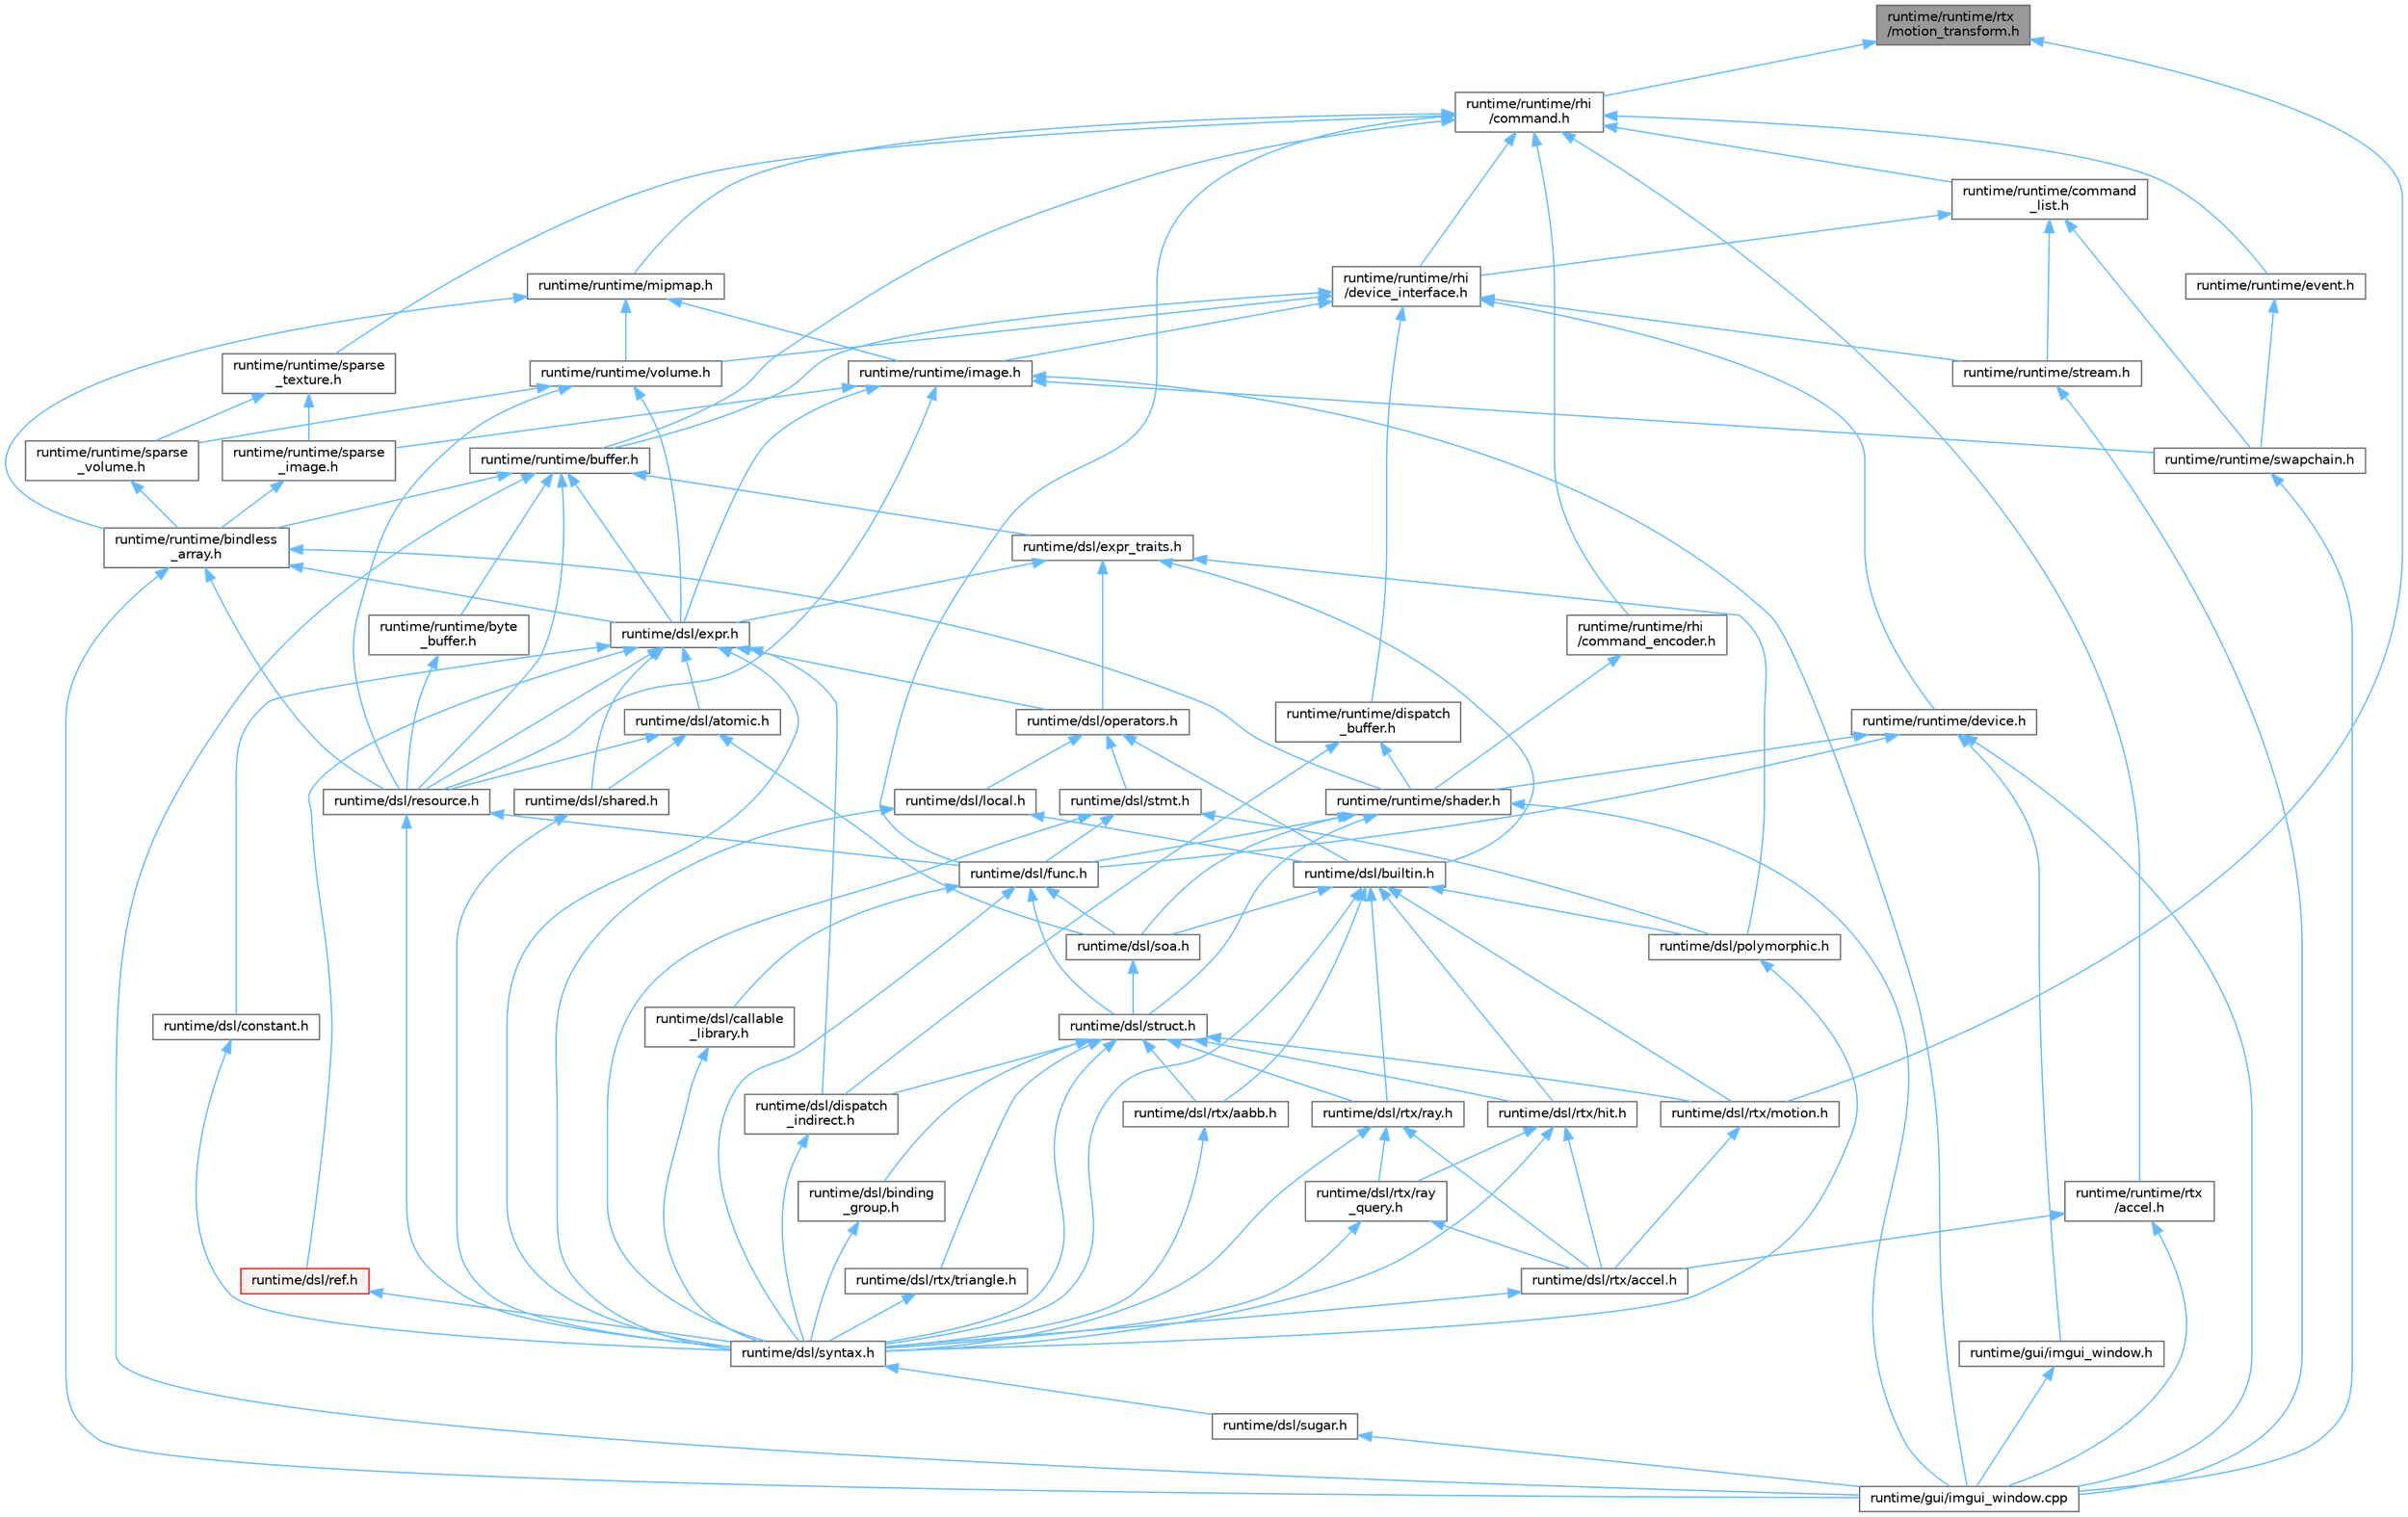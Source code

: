 digraph "runtime/runtime/rtx/motion_transform.h"
{
 // LATEX_PDF_SIZE
  bgcolor="transparent";
  edge [fontname=Helvetica,fontsize=10,labelfontname=Helvetica,labelfontsize=10];
  node [fontname=Helvetica,fontsize=10,shape=box,height=0.2,width=0.4];
  Node1 [id="Node000001",label="runtime/runtime/rtx\l/motion_transform.h",height=0.2,width=0.4,color="gray40", fillcolor="grey60", style="filled", fontcolor="black",tooltip=" "];
  Node1 -> Node2 [id="edge1_Node000001_Node000002",dir="back",color="steelblue1",style="solid",tooltip=" "];
  Node2 [id="Node000002",label="runtime/dsl/rtx/motion.h",height=0.2,width=0.4,color="grey40", fillcolor="white", style="filled",URL="$motion_8h.html",tooltip=" "];
  Node2 -> Node3 [id="edge2_Node000002_Node000003",dir="back",color="steelblue1",style="solid",tooltip=" "];
  Node3 [id="Node000003",label="runtime/dsl/rtx/accel.h",height=0.2,width=0.4,color="grey40", fillcolor="white", style="filled",URL="$dsl_2rtx_2accel_8h.html",tooltip=" "];
  Node3 -> Node4 [id="edge3_Node000003_Node000004",dir="back",color="steelblue1",style="solid",tooltip=" "];
  Node4 [id="Node000004",label="runtime/dsl/syntax.h",height=0.2,width=0.4,color="grey40", fillcolor="white", style="filled",URL="$syntax_8h.html",tooltip=" "];
  Node4 -> Node5 [id="edge4_Node000004_Node000005",dir="back",color="steelblue1",style="solid",tooltip=" "];
  Node5 [id="Node000005",label="runtime/dsl/sugar.h",height=0.2,width=0.4,color="grey40", fillcolor="white", style="filled",URL="$sugar_8h.html",tooltip=" "];
  Node5 -> Node6 [id="edge5_Node000005_Node000006",dir="back",color="steelblue1",style="solid",tooltip=" "];
  Node6 [id="Node000006",label="runtime/gui/imgui_window.cpp",height=0.2,width=0.4,color="grey40", fillcolor="white", style="filled",URL="$imgui__window_8cpp.html",tooltip=" "];
  Node1 -> Node7 [id="edge6_Node000001_Node000007",dir="back",color="steelblue1",style="solid",tooltip=" "];
  Node7 [id="Node000007",label="runtime/runtime/rhi\l/command.h",height=0.2,width=0.4,color="grey40", fillcolor="white", style="filled",URL="$command_8h.html",tooltip=" "];
  Node7 -> Node8 [id="edge7_Node000007_Node000008",dir="back",color="steelblue1",style="solid",tooltip=" "];
  Node8 [id="Node000008",label="runtime/dsl/func.h",height=0.2,width=0.4,color="grey40", fillcolor="white", style="filled",URL="$func_8h.html",tooltip=" "];
  Node8 -> Node9 [id="edge8_Node000008_Node000009",dir="back",color="steelblue1",style="solid",tooltip=" "];
  Node9 [id="Node000009",label="runtime/dsl/callable\l_library.h",height=0.2,width=0.4,color="grey40", fillcolor="white", style="filled",URL="$dsl_2callable__library_8h.html",tooltip=" "];
  Node9 -> Node4 [id="edge9_Node000009_Node000004",dir="back",color="steelblue1",style="solid",tooltip=" "];
  Node8 -> Node10 [id="edge10_Node000008_Node000010",dir="back",color="steelblue1",style="solid",tooltip=" "];
  Node10 [id="Node000010",label="runtime/dsl/soa.h",height=0.2,width=0.4,color="grey40", fillcolor="white", style="filled",URL="$soa_8h.html",tooltip=" "];
  Node10 -> Node11 [id="edge11_Node000010_Node000011",dir="back",color="steelblue1",style="solid",tooltip=" "];
  Node11 [id="Node000011",label="runtime/dsl/struct.h",height=0.2,width=0.4,color="grey40", fillcolor="white", style="filled",URL="$struct_8h.html",tooltip=" "];
  Node11 -> Node12 [id="edge12_Node000011_Node000012",dir="back",color="steelblue1",style="solid",tooltip=" "];
  Node12 [id="Node000012",label="runtime/dsl/binding\l_group.h",height=0.2,width=0.4,color="grey40", fillcolor="white", style="filled",URL="$binding__group_8h.html",tooltip=" "];
  Node12 -> Node4 [id="edge13_Node000012_Node000004",dir="back",color="steelblue1",style="solid",tooltip=" "];
  Node11 -> Node13 [id="edge14_Node000011_Node000013",dir="back",color="steelblue1",style="solid",tooltip=" "];
  Node13 [id="Node000013",label="runtime/dsl/dispatch\l_indirect.h",height=0.2,width=0.4,color="grey40", fillcolor="white", style="filled",URL="$dispatch__indirect_8h.html",tooltip=" "];
  Node13 -> Node4 [id="edge15_Node000013_Node000004",dir="back",color="steelblue1",style="solid",tooltip=" "];
  Node11 -> Node14 [id="edge16_Node000011_Node000014",dir="back",color="steelblue1",style="solid",tooltip=" "];
  Node14 [id="Node000014",label="runtime/dsl/rtx/aabb.h",height=0.2,width=0.4,color="grey40", fillcolor="white", style="filled",URL="$dsl_2rtx_2aabb_8h.html",tooltip=" "];
  Node14 -> Node4 [id="edge17_Node000014_Node000004",dir="back",color="steelblue1",style="solid",tooltip=" "];
  Node11 -> Node15 [id="edge18_Node000011_Node000015",dir="back",color="steelblue1",style="solid",tooltip=" "];
  Node15 [id="Node000015",label="runtime/dsl/rtx/hit.h",height=0.2,width=0.4,color="grey40", fillcolor="white", style="filled",URL="$dsl_2rtx_2hit_8h.html",tooltip=" "];
  Node15 -> Node3 [id="edge19_Node000015_Node000003",dir="back",color="steelblue1",style="solid",tooltip=" "];
  Node15 -> Node16 [id="edge20_Node000015_Node000016",dir="back",color="steelblue1",style="solid",tooltip=" "];
  Node16 [id="Node000016",label="runtime/dsl/rtx/ray\l_query.h",height=0.2,width=0.4,color="grey40", fillcolor="white", style="filled",URL="$ray__query_8h.html",tooltip=" "];
  Node16 -> Node3 [id="edge21_Node000016_Node000003",dir="back",color="steelblue1",style="solid",tooltip=" "];
  Node16 -> Node4 [id="edge22_Node000016_Node000004",dir="back",color="steelblue1",style="solid",tooltip=" "];
  Node15 -> Node4 [id="edge23_Node000015_Node000004",dir="back",color="steelblue1",style="solid",tooltip=" "];
  Node11 -> Node2 [id="edge24_Node000011_Node000002",dir="back",color="steelblue1",style="solid",tooltip=" "];
  Node11 -> Node17 [id="edge25_Node000011_Node000017",dir="back",color="steelblue1",style="solid",tooltip=" "];
  Node17 [id="Node000017",label="runtime/dsl/rtx/ray.h",height=0.2,width=0.4,color="grey40", fillcolor="white", style="filled",URL="$dsl_2rtx_2ray_8h.html",tooltip=" "];
  Node17 -> Node3 [id="edge26_Node000017_Node000003",dir="back",color="steelblue1",style="solid",tooltip=" "];
  Node17 -> Node16 [id="edge27_Node000017_Node000016",dir="back",color="steelblue1",style="solid",tooltip=" "];
  Node17 -> Node4 [id="edge28_Node000017_Node000004",dir="back",color="steelblue1",style="solid",tooltip=" "];
  Node11 -> Node18 [id="edge29_Node000011_Node000018",dir="back",color="steelblue1",style="solid",tooltip=" "];
  Node18 [id="Node000018",label="runtime/dsl/rtx/triangle.h",height=0.2,width=0.4,color="grey40", fillcolor="white", style="filled",URL="$dsl_2rtx_2triangle_8h.html",tooltip=" "];
  Node18 -> Node4 [id="edge30_Node000018_Node000004",dir="back",color="steelblue1",style="solid",tooltip=" "];
  Node11 -> Node4 [id="edge31_Node000011_Node000004",dir="back",color="steelblue1",style="solid",tooltip=" "];
  Node8 -> Node11 [id="edge32_Node000008_Node000011",dir="back",color="steelblue1",style="solid",tooltip=" "];
  Node8 -> Node4 [id="edge33_Node000008_Node000004",dir="back",color="steelblue1",style="solid",tooltip=" "];
  Node7 -> Node19 [id="edge34_Node000007_Node000019",dir="back",color="steelblue1",style="solid",tooltip=" "];
  Node19 [id="Node000019",label="runtime/runtime/buffer.h",height=0.2,width=0.4,color="grey40", fillcolor="white", style="filled",URL="$buffer_8h.html",tooltip=" "];
  Node19 -> Node20 [id="edge35_Node000019_Node000020",dir="back",color="steelblue1",style="solid",tooltip=" "];
  Node20 [id="Node000020",label="runtime/dsl/expr.h",height=0.2,width=0.4,color="grey40", fillcolor="white", style="filled",URL="$expr_8h.html",tooltip=" "];
  Node20 -> Node21 [id="edge36_Node000020_Node000021",dir="back",color="steelblue1",style="solid",tooltip=" "];
  Node21 [id="Node000021",label="runtime/dsl/atomic.h",height=0.2,width=0.4,color="grey40", fillcolor="white", style="filled",URL="$dsl_2atomic_8h.html",tooltip=" "];
  Node21 -> Node22 [id="edge37_Node000021_Node000022",dir="back",color="steelblue1",style="solid",tooltip=" "];
  Node22 [id="Node000022",label="runtime/dsl/resource.h",height=0.2,width=0.4,color="grey40", fillcolor="white", style="filled",URL="$dsl_2resource_8h.html",tooltip=" "];
  Node22 -> Node8 [id="edge38_Node000022_Node000008",dir="back",color="steelblue1",style="solid",tooltip=" "];
  Node22 -> Node4 [id="edge39_Node000022_Node000004",dir="back",color="steelblue1",style="solid",tooltip=" "];
  Node21 -> Node23 [id="edge40_Node000021_Node000023",dir="back",color="steelblue1",style="solid",tooltip=" "];
  Node23 [id="Node000023",label="runtime/dsl/shared.h",height=0.2,width=0.4,color="grey40", fillcolor="white", style="filled",URL="$shared_8h.html",tooltip=" "];
  Node23 -> Node4 [id="edge41_Node000023_Node000004",dir="back",color="steelblue1",style="solid",tooltip=" "];
  Node21 -> Node10 [id="edge42_Node000021_Node000010",dir="back",color="steelblue1",style="solid",tooltip=" "];
  Node20 -> Node24 [id="edge43_Node000020_Node000024",dir="back",color="steelblue1",style="solid",tooltip=" "];
  Node24 [id="Node000024",label="runtime/dsl/constant.h",height=0.2,width=0.4,color="grey40", fillcolor="white", style="filled",URL="$constant_8h.html",tooltip=" "];
  Node24 -> Node4 [id="edge44_Node000024_Node000004",dir="back",color="steelblue1",style="solid",tooltip=" "];
  Node20 -> Node13 [id="edge45_Node000020_Node000013",dir="back",color="steelblue1",style="solid",tooltip=" "];
  Node20 -> Node25 [id="edge46_Node000020_Node000025",dir="back",color="steelblue1",style="solid",tooltip=" "];
  Node25 [id="Node000025",label="runtime/dsl/operators.h",height=0.2,width=0.4,color="grey40", fillcolor="white", style="filled",URL="$operators_8h.html",tooltip=" "];
  Node25 -> Node26 [id="edge47_Node000025_Node000026",dir="back",color="steelblue1",style="solid",tooltip=" "];
  Node26 [id="Node000026",label="runtime/dsl/builtin.h",height=0.2,width=0.4,color="grey40", fillcolor="white", style="filled",URL="$builtin_8h.html",tooltip=" "];
  Node26 -> Node27 [id="edge48_Node000026_Node000027",dir="back",color="steelblue1",style="solid",tooltip=" "];
  Node27 [id="Node000027",label="runtime/dsl/polymorphic.h",height=0.2,width=0.4,color="grey40", fillcolor="white", style="filled",URL="$polymorphic_8h.html",tooltip=" "];
  Node27 -> Node4 [id="edge49_Node000027_Node000004",dir="back",color="steelblue1",style="solid",tooltip=" "];
  Node26 -> Node14 [id="edge50_Node000026_Node000014",dir="back",color="steelblue1",style="solid",tooltip=" "];
  Node26 -> Node15 [id="edge51_Node000026_Node000015",dir="back",color="steelblue1",style="solid",tooltip=" "];
  Node26 -> Node2 [id="edge52_Node000026_Node000002",dir="back",color="steelblue1",style="solid",tooltip=" "];
  Node26 -> Node17 [id="edge53_Node000026_Node000017",dir="back",color="steelblue1",style="solid",tooltip=" "];
  Node26 -> Node10 [id="edge54_Node000026_Node000010",dir="back",color="steelblue1",style="solid",tooltip=" "];
  Node26 -> Node4 [id="edge55_Node000026_Node000004",dir="back",color="steelblue1",style="solid",tooltip=" "];
  Node25 -> Node28 [id="edge56_Node000025_Node000028",dir="back",color="steelblue1",style="solid",tooltip=" "];
  Node28 [id="Node000028",label="runtime/dsl/local.h",height=0.2,width=0.4,color="grey40", fillcolor="white", style="filled",URL="$local_8h.html",tooltip=" "];
  Node28 -> Node26 [id="edge57_Node000028_Node000026",dir="back",color="steelblue1",style="solid",tooltip=" "];
  Node28 -> Node4 [id="edge58_Node000028_Node000004",dir="back",color="steelblue1",style="solid",tooltip=" "];
  Node25 -> Node29 [id="edge59_Node000025_Node000029",dir="back",color="steelblue1",style="solid",tooltip=" "];
  Node29 [id="Node000029",label="runtime/dsl/stmt.h",height=0.2,width=0.4,color="grey40", fillcolor="white", style="filled",URL="$stmt_8h.html",tooltip=" "];
  Node29 -> Node8 [id="edge60_Node000029_Node000008",dir="back",color="steelblue1",style="solid",tooltip=" "];
  Node29 -> Node27 [id="edge61_Node000029_Node000027",dir="back",color="steelblue1",style="solid",tooltip=" "];
  Node29 -> Node4 [id="edge62_Node000029_Node000004",dir="back",color="steelblue1",style="solid",tooltip=" "];
  Node20 -> Node30 [id="edge63_Node000020_Node000030",dir="back",color="steelblue1",style="solid",tooltip=" "];
  Node30 [id="Node000030",label="runtime/dsl/ref.h",height=0.2,width=0.4,color="red", fillcolor="#FFF0F0", style="filled",URL="$ref_8h.html",tooltip=" "];
  Node30 -> Node4 [id="edge64_Node000030_Node000004",dir="back",color="steelblue1",style="solid",tooltip=" "];
  Node20 -> Node22 [id="edge65_Node000020_Node000022",dir="back",color="steelblue1",style="solid",tooltip=" "];
  Node20 -> Node23 [id="edge66_Node000020_Node000023",dir="back",color="steelblue1",style="solid",tooltip=" "];
  Node20 -> Node4 [id="edge67_Node000020_Node000004",dir="back",color="steelblue1",style="solid",tooltip=" "];
  Node19 -> Node33 [id="edge68_Node000019_Node000033",dir="back",color="steelblue1",style="solid",tooltip=" "];
  Node33 [id="Node000033",label="runtime/dsl/expr_traits.h",height=0.2,width=0.4,color="grey40", fillcolor="white", style="filled",URL="$expr__traits_8h.html",tooltip=" "];
  Node33 -> Node26 [id="edge69_Node000033_Node000026",dir="back",color="steelblue1",style="solid",tooltip=" "];
  Node33 -> Node20 [id="edge70_Node000033_Node000020",dir="back",color="steelblue1",style="solid",tooltip=" "];
  Node33 -> Node25 [id="edge71_Node000033_Node000025",dir="back",color="steelblue1",style="solid",tooltip=" "];
  Node33 -> Node27 [id="edge72_Node000033_Node000027",dir="back",color="steelblue1",style="solid",tooltip=" "];
  Node19 -> Node22 [id="edge73_Node000019_Node000022",dir="back",color="steelblue1",style="solid",tooltip=" "];
  Node19 -> Node6 [id="edge74_Node000019_Node000006",dir="back",color="steelblue1",style="solid",tooltip=" "];
  Node19 -> Node34 [id="edge75_Node000019_Node000034",dir="back",color="steelblue1",style="solid",tooltip=" "];
  Node34 [id="Node000034",label="runtime/runtime/bindless\l_array.h",height=0.2,width=0.4,color="grey40", fillcolor="white", style="filled",URL="$bindless__array_8h.html",tooltip=" "];
  Node34 -> Node20 [id="edge76_Node000034_Node000020",dir="back",color="steelblue1",style="solid",tooltip=" "];
  Node34 -> Node22 [id="edge77_Node000034_Node000022",dir="back",color="steelblue1",style="solid",tooltip=" "];
  Node34 -> Node6 [id="edge78_Node000034_Node000006",dir="back",color="steelblue1",style="solid",tooltip=" "];
  Node34 -> Node35 [id="edge79_Node000034_Node000035",dir="back",color="steelblue1",style="solid",tooltip=" "];
  Node35 [id="Node000035",label="runtime/runtime/shader.h",height=0.2,width=0.4,color="grey40", fillcolor="white", style="filled",URL="$shader_8h.html",tooltip=" "];
  Node35 -> Node8 [id="edge80_Node000035_Node000008",dir="back",color="steelblue1",style="solid",tooltip=" "];
  Node35 -> Node10 [id="edge81_Node000035_Node000010",dir="back",color="steelblue1",style="solid",tooltip=" "];
  Node35 -> Node11 [id="edge82_Node000035_Node000011",dir="back",color="steelblue1",style="solid",tooltip=" "];
  Node35 -> Node6 [id="edge83_Node000035_Node000006",dir="back",color="steelblue1",style="solid",tooltip=" "];
  Node19 -> Node36 [id="edge84_Node000019_Node000036",dir="back",color="steelblue1",style="solid",tooltip=" "];
  Node36 [id="Node000036",label="runtime/runtime/byte\l_buffer.h",height=0.2,width=0.4,color="grey40", fillcolor="white", style="filled",URL="$byte__buffer_8h.html",tooltip=" "];
  Node36 -> Node22 [id="edge85_Node000036_Node000022",dir="back",color="steelblue1",style="solid",tooltip=" "];
  Node7 -> Node37 [id="edge86_Node000007_Node000037",dir="back",color="steelblue1",style="solid",tooltip=" "];
  Node37 [id="Node000037",label="runtime/runtime/command\l_list.h",height=0.2,width=0.4,color="grey40", fillcolor="white", style="filled",URL="$command__list_8h.html",tooltip=" "];
  Node37 -> Node38 [id="edge87_Node000037_Node000038",dir="back",color="steelblue1",style="solid",tooltip=" "];
  Node38 [id="Node000038",label="runtime/runtime/rhi\l/device_interface.h",height=0.2,width=0.4,color="grey40", fillcolor="white", style="filled",URL="$device__interface_8h.html",tooltip=" "];
  Node38 -> Node19 [id="edge88_Node000038_Node000019",dir="back",color="steelblue1",style="solid",tooltip=" "];
  Node38 -> Node39 [id="edge89_Node000038_Node000039",dir="back",color="steelblue1",style="solid",tooltip=" "];
  Node39 [id="Node000039",label="runtime/runtime/device.h",height=0.2,width=0.4,color="grey40", fillcolor="white", style="filled",URL="$device_8h.html",tooltip=" "];
  Node39 -> Node8 [id="edge90_Node000039_Node000008",dir="back",color="steelblue1",style="solid",tooltip=" "];
  Node39 -> Node6 [id="edge91_Node000039_Node000006",dir="back",color="steelblue1",style="solid",tooltip=" "];
  Node39 -> Node40 [id="edge92_Node000039_Node000040",dir="back",color="steelblue1",style="solid",tooltip=" "];
  Node40 [id="Node000040",label="runtime/gui/imgui_window.h",height=0.2,width=0.4,color="grey40", fillcolor="white", style="filled",URL="$imgui__window_8h.html",tooltip=" "];
  Node40 -> Node6 [id="edge93_Node000040_Node000006",dir="back",color="steelblue1",style="solid",tooltip=" "];
  Node39 -> Node35 [id="edge94_Node000039_Node000035",dir="back",color="steelblue1",style="solid",tooltip=" "];
  Node38 -> Node41 [id="edge95_Node000038_Node000041",dir="back",color="steelblue1",style="solid",tooltip=" "];
  Node41 [id="Node000041",label="runtime/runtime/dispatch\l_buffer.h",height=0.2,width=0.4,color="grey40", fillcolor="white", style="filled",URL="$dispatch__buffer_8h.html",tooltip=" "];
  Node41 -> Node13 [id="edge96_Node000041_Node000013",dir="back",color="steelblue1",style="solid",tooltip=" "];
  Node41 -> Node35 [id="edge97_Node000041_Node000035",dir="back",color="steelblue1",style="solid",tooltip=" "];
  Node38 -> Node42 [id="edge98_Node000038_Node000042",dir="back",color="steelblue1",style="solid",tooltip=" "];
  Node42 [id="Node000042",label="runtime/runtime/image.h",height=0.2,width=0.4,color="grey40", fillcolor="white", style="filled",URL="$image_8h.html",tooltip=" "];
  Node42 -> Node20 [id="edge99_Node000042_Node000020",dir="back",color="steelblue1",style="solid",tooltip=" "];
  Node42 -> Node22 [id="edge100_Node000042_Node000022",dir="back",color="steelblue1",style="solid",tooltip=" "];
  Node42 -> Node6 [id="edge101_Node000042_Node000006",dir="back",color="steelblue1",style="solid",tooltip=" "];
  Node42 -> Node43 [id="edge102_Node000042_Node000043",dir="back",color="steelblue1",style="solid",tooltip=" "];
  Node43 [id="Node000043",label="runtime/runtime/sparse\l_image.h",height=0.2,width=0.4,color="grey40", fillcolor="white", style="filled",URL="$sparse__image_8h.html",tooltip=" "];
  Node43 -> Node34 [id="edge103_Node000043_Node000034",dir="back",color="steelblue1",style="solid",tooltip=" "];
  Node42 -> Node44 [id="edge104_Node000042_Node000044",dir="back",color="steelblue1",style="solid",tooltip=" "];
  Node44 [id="Node000044",label="runtime/runtime/swapchain.h",height=0.2,width=0.4,color="grey40", fillcolor="white", style="filled",URL="$swapchain_8h.html",tooltip=" "];
  Node44 -> Node6 [id="edge105_Node000044_Node000006",dir="back",color="steelblue1",style="solid",tooltip=" "];
  Node38 -> Node45 [id="edge106_Node000038_Node000045",dir="back",color="steelblue1",style="solid",tooltip=" "];
  Node45 [id="Node000045",label="runtime/runtime/stream.h",height=0.2,width=0.4,color="grey40", fillcolor="white", style="filled",URL="$stream_8h.html",tooltip=" "];
  Node45 -> Node6 [id="edge107_Node000045_Node000006",dir="back",color="steelblue1",style="solid",tooltip=" "];
  Node38 -> Node46 [id="edge108_Node000038_Node000046",dir="back",color="steelblue1",style="solid",tooltip=" "];
  Node46 [id="Node000046",label="runtime/runtime/volume.h",height=0.2,width=0.4,color="grey40", fillcolor="white", style="filled",URL="$volume_8h.html",tooltip=" "];
  Node46 -> Node20 [id="edge109_Node000046_Node000020",dir="back",color="steelblue1",style="solid",tooltip=" "];
  Node46 -> Node22 [id="edge110_Node000046_Node000022",dir="back",color="steelblue1",style="solid",tooltip=" "];
  Node46 -> Node47 [id="edge111_Node000046_Node000047",dir="back",color="steelblue1",style="solid",tooltip=" "];
  Node47 [id="Node000047",label="runtime/runtime/sparse\l_volume.h",height=0.2,width=0.4,color="grey40", fillcolor="white", style="filled",URL="$sparse__volume_8h.html",tooltip=" "];
  Node47 -> Node34 [id="edge112_Node000047_Node000034",dir="back",color="steelblue1",style="solid",tooltip=" "];
  Node37 -> Node45 [id="edge113_Node000037_Node000045",dir="back",color="steelblue1",style="solid",tooltip=" "];
  Node37 -> Node44 [id="edge114_Node000037_Node000044",dir="back",color="steelblue1",style="solid",tooltip=" "];
  Node7 -> Node48 [id="edge115_Node000007_Node000048",dir="back",color="steelblue1",style="solid",tooltip=" "];
  Node48 [id="Node000048",label="runtime/runtime/event.h",height=0.2,width=0.4,color="grey40", fillcolor="white", style="filled",URL="$event_8h.html",tooltip=" "];
  Node48 -> Node44 [id="edge116_Node000048_Node000044",dir="back",color="steelblue1",style="solid",tooltip=" "];
  Node7 -> Node49 [id="edge117_Node000007_Node000049",dir="back",color="steelblue1",style="solid",tooltip=" "];
  Node49 [id="Node000049",label="runtime/runtime/mipmap.h",height=0.2,width=0.4,color="grey40", fillcolor="white", style="filled",URL="$mipmap_8h.html",tooltip=" "];
  Node49 -> Node34 [id="edge118_Node000049_Node000034",dir="back",color="steelblue1",style="solid",tooltip=" "];
  Node49 -> Node42 [id="edge119_Node000049_Node000042",dir="back",color="steelblue1",style="solid",tooltip=" "];
  Node49 -> Node46 [id="edge120_Node000049_Node000046",dir="back",color="steelblue1",style="solid",tooltip=" "];
  Node7 -> Node50 [id="edge121_Node000007_Node000050",dir="back",color="steelblue1",style="solid",tooltip=" "];
  Node50 [id="Node000050",label="runtime/runtime/rhi\l/command_encoder.h",height=0.2,width=0.4,color="grey40", fillcolor="white", style="filled",URL="$command__encoder_8h.html",tooltip=" "];
  Node50 -> Node35 [id="edge122_Node000050_Node000035",dir="back",color="steelblue1",style="solid",tooltip=" "];
  Node7 -> Node38 [id="edge123_Node000007_Node000038",dir="back",color="steelblue1",style="solid",tooltip=" "];
  Node7 -> Node51 [id="edge124_Node000007_Node000051",dir="back",color="steelblue1",style="solid",tooltip=" "];
  Node51 [id="Node000051",label="runtime/runtime/rtx\l/accel.h",height=0.2,width=0.4,color="grey40", fillcolor="white", style="filled",URL="$runtime_2rtx_2accel_8h.html",tooltip=" "];
  Node51 -> Node3 [id="edge125_Node000051_Node000003",dir="back",color="steelblue1",style="solid",tooltip=" "];
  Node51 -> Node6 [id="edge126_Node000051_Node000006",dir="back",color="steelblue1",style="solid",tooltip=" "];
  Node7 -> Node52 [id="edge127_Node000007_Node000052",dir="back",color="steelblue1",style="solid",tooltip=" "];
  Node52 [id="Node000052",label="runtime/runtime/sparse\l_texture.h",height=0.2,width=0.4,color="grey40", fillcolor="white", style="filled",URL="$sparse__texture_8h.html",tooltip=" "];
  Node52 -> Node43 [id="edge128_Node000052_Node000043",dir="back",color="steelblue1",style="solid",tooltip=" "];
  Node52 -> Node47 [id="edge129_Node000052_Node000047",dir="back",color="steelblue1",style="solid",tooltip=" "];
}
